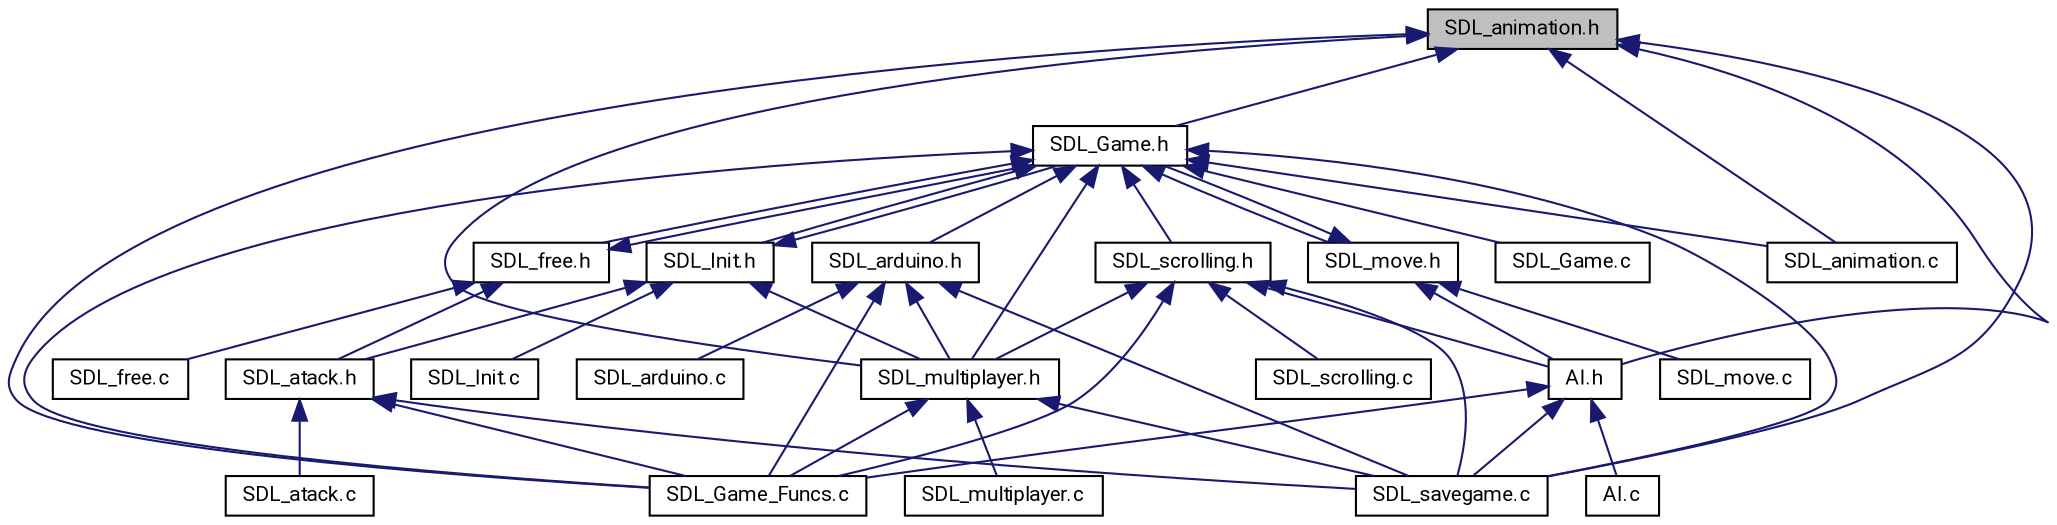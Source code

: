 digraph "SDL_animation.h"
{
 // LATEX_PDF_SIZE
  edge [fontname="Roboto",fontsize="10",labelfontname="Roboto",labelfontsize="10"];
  node [fontname="Roboto",fontsize="10",shape=record];
  Node7 [label="SDL_animation.h",height=0.2,width=0.4,color="black", fillcolor="grey75", style="filled", fontcolor="black",tooltip=" "];
  Node7 -> Node8 [dir="back",color="midnightblue",fontsize="10",style="solid",fontname="Roboto"];
  Node8 [label="SDL_Game.h",height=0.2,width=0.4,color="black", fillcolor="white", style="filled",URL="$SDL__Game_8h.html",tooltip=" "];
  Node8 -> Node9 [dir="back",color="midnightblue",fontsize="10",style="solid",fontname="Roboto"];
  Node9 [label="SDL_move.h",height=0.2,width=0.4,color="black", fillcolor="white", style="filled",URL="$SDL__move_8h.html",tooltip=" "];
  Node9 -> Node10 [dir="back",color="midnightblue",fontsize="10",style="solid",fontname="Roboto"];
  Node10 [label="AI.h",height=0.2,width=0.4,color="black", fillcolor="white", style="filled",URL="$AI_8h.html",tooltip=" "];
  Node10 -> Node11 [dir="back",color="midnightblue",fontsize="10",style="solid",fontname="Roboto"];
  Node11 [label="AI.c",height=0.2,width=0.4,color="black", fillcolor="white", style="filled",URL="$AI_8c.html",tooltip="Ai libs."];
  Node10 -> Node12 [dir="back",color="midnightblue",fontsize="10",style="solid",fontname="Roboto"];
  Node12 [label="SDL_Game_Funcs.c",height=0.2,width=0.4,color="black", fillcolor="white", style="filled",URL="$SDL__Game__Funcs_8c.html",tooltip=" "];
  Node10 -> Node13 [dir="back",color="midnightblue",fontsize="10",style="solid",fontname="Roboto"];
  Node13 [label="SDL_savegame.c",height=0.2,width=0.4,color="black", fillcolor="white", style="filled",URL="$SDL__savegame_8c.html",tooltip="save game"];
  Node9 -> Node8 [dir="back",color="midnightblue",fontsize="10",style="solid",fontname="Roboto"];
  Node9 -> Node14 [dir="back",color="midnightblue",fontsize="10",style="solid",fontname="Roboto"];
  Node14 [label="SDL_move.c",height=0.2,width=0.4,color="black", fillcolor="white", style="filled",URL="$SDL__move_8c.html",tooltip="moving a character lib"];
  Node8 -> Node15 [dir="back",color="midnightblue",fontsize="10",style="solid",fontname="Roboto"];
  Node15 [label="SDL_free.h",height=0.2,width=0.4,color="black", fillcolor="white", style="filled",URL="$SDL__free_8h.html",tooltip=" "];
  Node15 -> Node8 [dir="back",color="midnightblue",fontsize="10",style="solid",fontname="Roboto"];
  Node15 -> Node16 [dir="back",color="midnightblue",fontsize="10",style="solid",fontname="Roboto"];
  Node16 [label="SDL_atack.h",height=0.2,width=0.4,color="black", fillcolor="white", style="filled",URL="$SDL__atack_8h.html",tooltip=" "];
  Node16 -> Node17 [dir="back",color="midnightblue",fontsize="10",style="solid",fontname="Roboto"];
  Node17 [label="SDL_atack.c",height=0.2,width=0.4,color="black", fillcolor="white", style="filled",URL="$SDL__atack_8c.html",tooltip="save game"];
  Node16 -> Node12 [dir="back",color="midnightblue",fontsize="10",style="solid",fontname="Roboto"];
  Node16 -> Node13 [dir="back",color="midnightblue",fontsize="10",style="solid",fontname="Roboto"];
  Node15 -> Node18 [dir="back",color="midnightblue",fontsize="10",style="solid",fontname="Roboto"];
  Node18 [label="SDL_free.c",height=0.2,width=0.4,color="black", fillcolor="white", style="filled",URL="$SDL__free_8c.html",tooltip="free allocation libs"];
  Node8 -> Node19 [dir="back",color="midnightblue",fontsize="10",style="solid",fontname="Roboto"];
  Node19 [label="SDL_Init.h",height=0.2,width=0.4,color="black", fillcolor="white", style="filled",URL="$SDL__Init_8h.html",tooltip=" "];
  Node19 -> Node8 [dir="back",color="midnightblue",fontsize="10",style="solid",fontname="Roboto"];
  Node19 -> Node16 [dir="back",color="midnightblue",fontsize="10",style="solid",fontname="Roboto"];
  Node19 -> Node20 [dir="back",color="midnightblue",fontsize="10",style="solid",fontname="Roboto"];
  Node20 [label="SDL_multiplayer.h",height=0.2,width=0.4,color="black", fillcolor="white", style="filled",URL="$SDL__multiplayer_8h.html",tooltip=" "];
  Node20 -> Node12 [dir="back",color="midnightblue",fontsize="10",style="solid",fontname="Roboto"];
  Node20 -> Node21 [dir="back",color="midnightblue",fontsize="10",style="solid",fontname="Roboto"];
  Node21 [label="SDL_multiplayer.c",height=0.2,width=0.4,color="black", fillcolor="white", style="filled",URL="$SDL__multiplayer_8c.html",tooltip="Split sceen libs."];
  Node20 -> Node13 [dir="back",color="midnightblue",fontsize="10",style="solid",fontname="Roboto"];
  Node19 -> Node22 [dir="back",color="midnightblue",fontsize="10",style="solid",fontname="Roboto"];
  Node22 [label="SDL_Init.c",height=0.2,width=0.4,color="black", fillcolor="white", style="filled",URL="$SDL__Init_8c.html",tooltip=" "];
  Node8 -> Node23 [dir="back",color="midnightblue",fontsize="10",style="solid",fontname="Roboto"];
  Node23 [label="SDL_scrolling.h",height=0.2,width=0.4,color="black", fillcolor="white", style="filled",URL="$SDL__scrolling_8h.html",tooltip=" "];
  Node23 -> Node10 [dir="back",color="midnightblue",fontsize="10",style="solid",fontname="Roboto"];
  Node23 -> Node12 [dir="back",color="midnightblue",fontsize="10",style="solid",fontname="Roboto"];
  Node23 -> Node20 [dir="back",color="midnightblue",fontsize="10",style="solid",fontname="Roboto"];
  Node23 -> Node13 [dir="back",color="midnightblue",fontsize="10",style="solid",fontname="Roboto"];
  Node23 -> Node24 [dir="back",color="midnightblue",fontsize="10",style="solid",fontname="Roboto"];
  Node24 [label="SDL_scrolling.c",height=0.2,width=0.4,color="black", fillcolor="white", style="filled",URL="$SDL__scrolling_8c.html",tooltip="scrolling libs"];
  Node8 -> Node25 [dir="back",color="midnightblue",fontsize="10",style="solid",fontname="Roboto"];
  Node25 [label="SDL_animation.c",height=0.2,width=0.4,color="black", fillcolor="white", style="filled",URL="$SDL__animation_8c.html",tooltip=" "];
  Node8 -> Node26 [dir="back",color="midnightblue",fontsize="10",style="solid",fontname="Roboto"];
  Node26 [label="SDL_arduino.h",height=0.2,width=0.4,color="black", fillcolor="white", style="filled",URL="$SDL__arduino_8h.html",tooltip=" "];
  Node26 -> Node27 [dir="back",color="midnightblue",fontsize="10",style="solid",fontname="Roboto"];
  Node27 [label="SDL_arduino.c",height=0.2,width=0.4,color="black", fillcolor="white", style="filled",URL="$SDL__arduino_8c.html",tooltip=" "];
  Node26 -> Node12 [dir="back",color="midnightblue",fontsize="10",style="solid",fontname="Roboto"];
  Node26 -> Node20 [dir="back",color="midnightblue",fontsize="10",style="solid",fontname="Roboto"];
  Node26 -> Node13 [dir="back",color="midnightblue",fontsize="10",style="solid",fontname="Roboto"];
  Node8 -> Node28 [dir="back",color="midnightblue",fontsize="10",style="solid",fontname="Roboto"];
  Node28 [label="SDL_Game.c",height=0.2,width=0.4,color="black", fillcolor="white", style="filled",URL="$SDL__Game_8c.html",tooltip="Testing program."];
  Node8 -> Node12 [dir="back",color="midnightblue",fontsize="10",style="solid",fontname="Roboto"];
  Node8 -> Node20 [dir="back",color="midnightblue",fontsize="10",style="solid",fontname="Roboto"];
  Node8 -> Node13 [dir="back",color="midnightblue",fontsize="10",style="solid",fontname="Roboto"];
  Node7 -> Node10 [dir="back",color="midnightblue",fontsize="10",style="solid",fontname="Roboto"];
  Node7 -> Node25 [dir="back",color="midnightblue",fontsize="10",style="solid",fontname="Roboto"];
  Node7 -> Node12 [dir="back",color="midnightblue",fontsize="10",style="solid",fontname="Roboto"];
  Node7 -> Node20 [dir="back",color="midnightblue",fontsize="10",style="solid",fontname="Roboto"];
  Node7 -> Node13 [dir="back",color="midnightblue",fontsize="10",style="solid",fontname="Roboto"];
}
